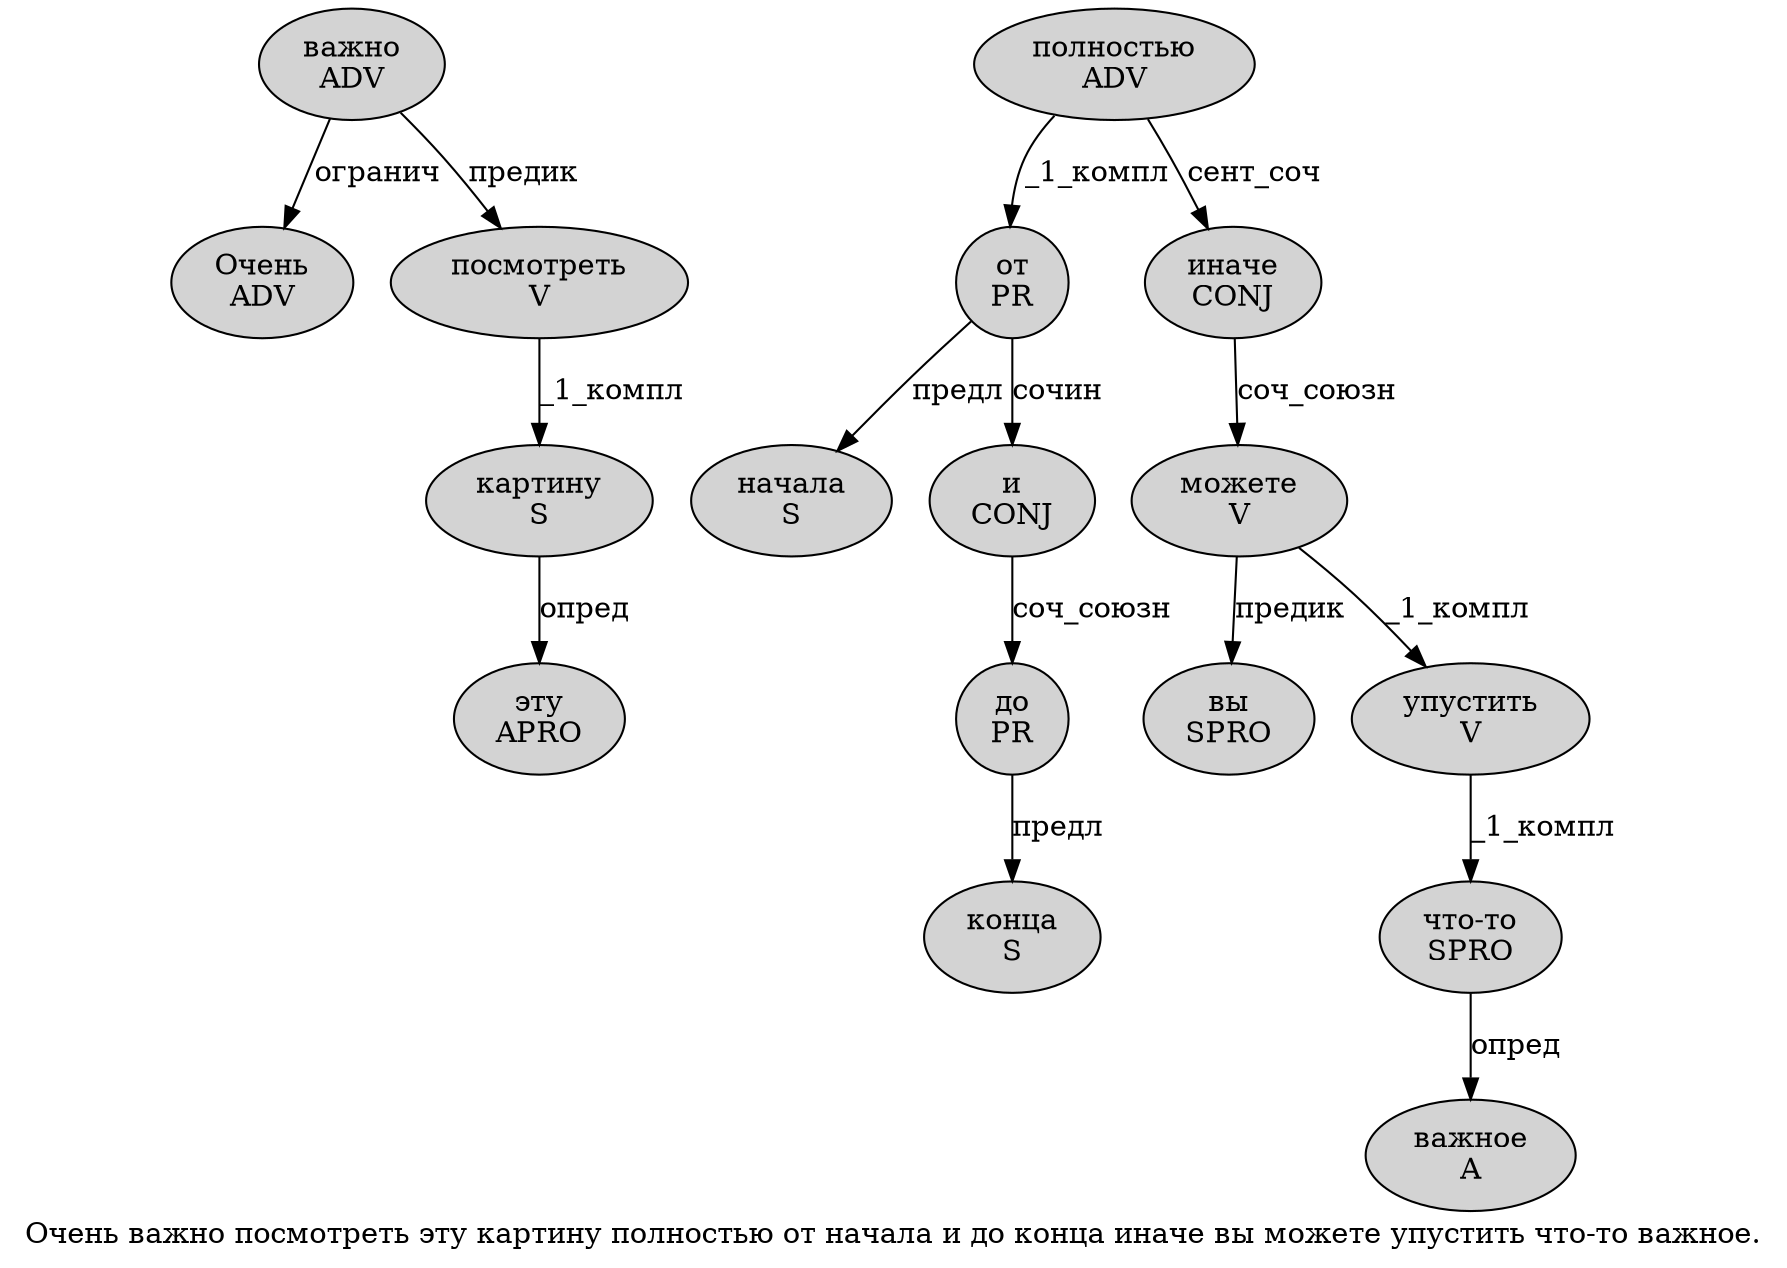 digraph SENTENCE_325 {
	graph [label="Очень важно посмотреть эту картину полностью от начала и до конца иначе вы можете упустить что-то важное."]
	node [style=filled]
		0 [label="Очень
ADV" color="" fillcolor=lightgray penwidth=1 shape=ellipse]
		1 [label="важно
ADV" color="" fillcolor=lightgray penwidth=1 shape=ellipse]
		2 [label="посмотреть
V" color="" fillcolor=lightgray penwidth=1 shape=ellipse]
		3 [label="эту
APRO" color="" fillcolor=lightgray penwidth=1 shape=ellipse]
		4 [label="картину
S" color="" fillcolor=lightgray penwidth=1 shape=ellipse]
		5 [label="полностью
ADV" color="" fillcolor=lightgray penwidth=1 shape=ellipse]
		6 [label="от
PR" color="" fillcolor=lightgray penwidth=1 shape=ellipse]
		7 [label="начала
S" color="" fillcolor=lightgray penwidth=1 shape=ellipse]
		8 [label="и
CONJ" color="" fillcolor=lightgray penwidth=1 shape=ellipse]
		9 [label="до
PR" color="" fillcolor=lightgray penwidth=1 shape=ellipse]
		10 [label="конца
S" color="" fillcolor=lightgray penwidth=1 shape=ellipse]
		11 [label="иначе
CONJ" color="" fillcolor=lightgray penwidth=1 shape=ellipse]
		12 [label="вы
SPRO" color="" fillcolor=lightgray penwidth=1 shape=ellipse]
		13 [label="можете
V" color="" fillcolor=lightgray penwidth=1 shape=ellipse]
		14 [label="упустить
V" color="" fillcolor=lightgray penwidth=1 shape=ellipse]
		15 [label="что-то
SPRO" color="" fillcolor=lightgray penwidth=1 shape=ellipse]
		16 [label="важное
A" color="" fillcolor=lightgray penwidth=1 shape=ellipse]
			14 -> 15 [label="_1_компл"]
			11 -> 13 [label="соч_союзн"]
			8 -> 9 [label="соч_союзн"]
			9 -> 10 [label="предл"]
			2 -> 4 [label="_1_компл"]
			1 -> 0 [label="огранич"]
			1 -> 2 [label="предик"]
			4 -> 3 [label="опред"]
			13 -> 12 [label="предик"]
			13 -> 14 [label="_1_компл"]
			6 -> 7 [label="предл"]
			6 -> 8 [label="сочин"]
			15 -> 16 [label="опред"]
			5 -> 6 [label="_1_компл"]
			5 -> 11 [label="сент_соч"]
}